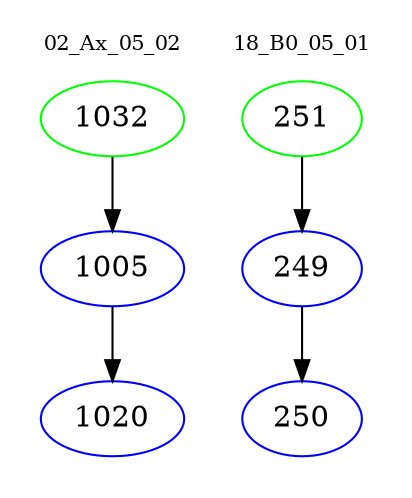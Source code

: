 digraph{
subgraph cluster_0 {
color = white
label = "02_Ax_05_02";
fontsize=10;
T0_1032 [label="1032", color="green"]
T0_1032 -> T0_1005 [color="black"]
T0_1005 [label="1005", color="blue"]
T0_1005 -> T0_1020 [color="black"]
T0_1020 [label="1020", color="blue"]
}
subgraph cluster_1 {
color = white
label = "18_B0_05_01";
fontsize=10;
T1_251 [label="251", color="green"]
T1_251 -> T1_249 [color="black"]
T1_249 [label="249", color="blue"]
T1_249 -> T1_250 [color="black"]
T1_250 [label="250", color="blue"]
}
}
